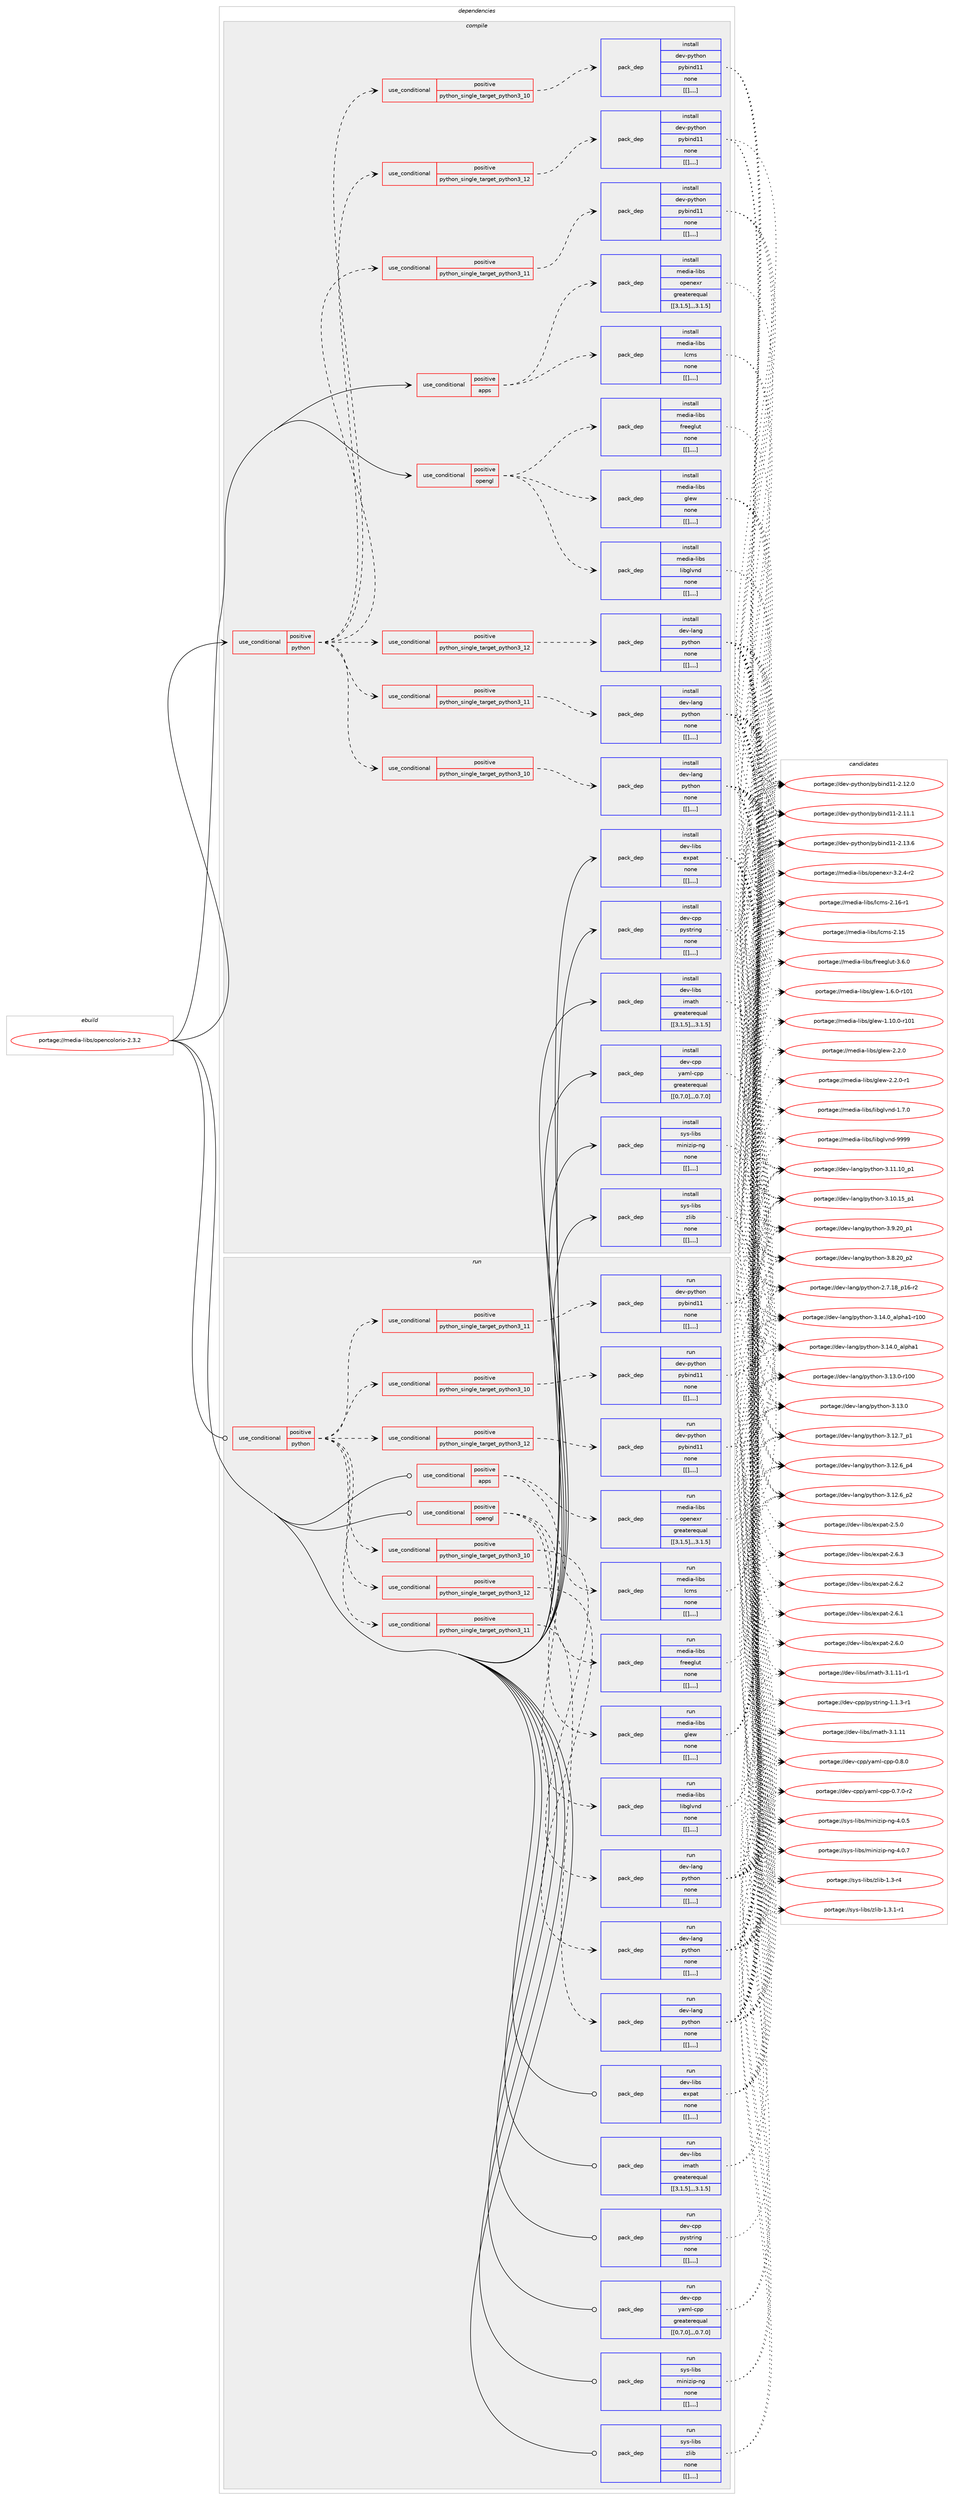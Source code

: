 digraph prolog {

# *************
# Graph options
# *************

newrank=true;
concentrate=true;
compound=true;
graph [rankdir=LR,fontname=Helvetica,fontsize=10,ranksep=1.5];#, ranksep=2.5, nodesep=0.2];
edge  [arrowhead=vee];
node  [fontname=Helvetica,fontsize=10];

# **********
# The ebuild
# **********

subgraph cluster_leftcol {
color=gray;
label=<<i>ebuild</i>>;
id [label="portage://media-libs/opencolorio-2.3.2", color=red, width=4, href="../media-libs/opencolorio-2.3.2.svg"];
}

# ****************
# The dependencies
# ****************

subgraph cluster_midcol {
color=gray;
label=<<i>dependencies</i>>;
subgraph cluster_compile {
fillcolor="#eeeeee";
style=filled;
label=<<i>compile</i>>;
subgraph cond82540 {
dependency325288 [label=<<TABLE BORDER="0" CELLBORDER="1" CELLSPACING="0" CELLPADDING="4"><TR><TD ROWSPAN="3" CELLPADDING="10">use_conditional</TD></TR><TR><TD>positive</TD></TR><TR><TD>apps</TD></TR></TABLE>>, shape=none, color=red];
subgraph pack240053 {
dependency325312 [label=<<TABLE BORDER="0" CELLBORDER="1" CELLSPACING="0" CELLPADDING="4" WIDTH="220"><TR><TD ROWSPAN="6" CELLPADDING="30">pack_dep</TD></TR><TR><TD WIDTH="110">install</TD></TR><TR><TD>media-libs</TD></TR><TR><TD>lcms</TD></TR><TR><TD>none</TD></TR><TR><TD>[[],,,,]</TD></TR></TABLE>>, shape=none, color=blue];
}
dependency325288:e -> dependency325312:w [weight=20,style="dashed",arrowhead="vee"];
subgraph pack240085 {
dependency325393 [label=<<TABLE BORDER="0" CELLBORDER="1" CELLSPACING="0" CELLPADDING="4" WIDTH="220"><TR><TD ROWSPAN="6" CELLPADDING="30">pack_dep</TD></TR><TR><TD WIDTH="110">install</TD></TR><TR><TD>media-libs</TD></TR><TR><TD>openexr</TD></TR><TR><TD>greaterequal</TD></TR><TR><TD>[[3,1,5],,,3.1.5]</TD></TR></TABLE>>, shape=none, color=blue];
}
dependency325288:e -> dependency325393:w [weight=20,style="dashed",arrowhead="vee"];
}
id:e -> dependency325288:w [weight=20,style="solid",arrowhead="vee"];
subgraph cond82605 {
dependency325419 [label=<<TABLE BORDER="0" CELLBORDER="1" CELLSPACING="0" CELLPADDING="4"><TR><TD ROWSPAN="3" CELLPADDING="10">use_conditional</TD></TR><TR><TD>positive</TD></TR><TR><TD>opengl</TD></TR></TABLE>>, shape=none, color=red];
subgraph pack240152 {
dependency325422 [label=<<TABLE BORDER="0" CELLBORDER="1" CELLSPACING="0" CELLPADDING="4" WIDTH="220"><TR><TD ROWSPAN="6" CELLPADDING="30">pack_dep</TD></TR><TR><TD WIDTH="110">install</TD></TR><TR><TD>media-libs</TD></TR><TR><TD>freeglut</TD></TR><TR><TD>none</TD></TR><TR><TD>[[],,,,]</TD></TR></TABLE>>, shape=none, color=blue];
}
dependency325419:e -> dependency325422:w [weight=20,style="dashed",arrowhead="vee"];
subgraph pack240155 {
dependency325446 [label=<<TABLE BORDER="0" CELLBORDER="1" CELLSPACING="0" CELLPADDING="4" WIDTH="220"><TR><TD ROWSPAN="6" CELLPADDING="30">pack_dep</TD></TR><TR><TD WIDTH="110">install</TD></TR><TR><TD>media-libs</TD></TR><TR><TD>glew</TD></TR><TR><TD>none</TD></TR><TR><TD>[[],,,,]</TD></TR></TABLE>>, shape=none, color=blue];
}
dependency325419:e -> dependency325446:w [weight=20,style="dashed",arrowhead="vee"];
subgraph pack240198 {
dependency325542 [label=<<TABLE BORDER="0" CELLBORDER="1" CELLSPACING="0" CELLPADDING="4" WIDTH="220"><TR><TD ROWSPAN="6" CELLPADDING="30">pack_dep</TD></TR><TR><TD WIDTH="110">install</TD></TR><TR><TD>media-libs</TD></TR><TR><TD>libglvnd</TD></TR><TR><TD>none</TD></TR><TR><TD>[[],,,,]</TD></TR></TABLE>>, shape=none, color=blue];
}
dependency325419:e -> dependency325542:w [weight=20,style="dashed",arrowhead="vee"];
}
id:e -> dependency325419:w [weight=20,style="solid",arrowhead="vee"];
subgraph cond82649 {
dependency325586 [label=<<TABLE BORDER="0" CELLBORDER="1" CELLSPACING="0" CELLPADDING="4"><TR><TD ROWSPAN="3" CELLPADDING="10">use_conditional</TD></TR><TR><TD>positive</TD></TR><TR><TD>python</TD></TR></TABLE>>, shape=none, color=red];
subgraph cond82676 {
dependency325631 [label=<<TABLE BORDER="0" CELLBORDER="1" CELLSPACING="0" CELLPADDING="4"><TR><TD ROWSPAN="3" CELLPADDING="10">use_conditional</TD></TR><TR><TD>positive</TD></TR><TR><TD>python_single_target_python3_10</TD></TR></TABLE>>, shape=none, color=red];
subgraph pack240349 {
dependency325714 [label=<<TABLE BORDER="0" CELLBORDER="1" CELLSPACING="0" CELLPADDING="4" WIDTH="220"><TR><TD ROWSPAN="6" CELLPADDING="30">pack_dep</TD></TR><TR><TD WIDTH="110">install</TD></TR><TR><TD>dev-lang</TD></TR><TR><TD>python</TD></TR><TR><TD>none</TD></TR><TR><TD>[[],,,,]</TD></TR></TABLE>>, shape=none, color=blue];
}
dependency325631:e -> dependency325714:w [weight=20,style="dashed",arrowhead="vee"];
}
dependency325586:e -> dependency325631:w [weight=20,style="dashed",arrowhead="vee"];
subgraph cond82721 {
dependency325796 [label=<<TABLE BORDER="0" CELLBORDER="1" CELLSPACING="0" CELLPADDING="4"><TR><TD ROWSPAN="3" CELLPADDING="10">use_conditional</TD></TR><TR><TD>positive</TD></TR><TR><TD>python_single_target_python3_11</TD></TR></TABLE>>, shape=none, color=red];
subgraph pack240433 {
dependency325873 [label=<<TABLE BORDER="0" CELLBORDER="1" CELLSPACING="0" CELLPADDING="4" WIDTH="220"><TR><TD ROWSPAN="6" CELLPADDING="30">pack_dep</TD></TR><TR><TD WIDTH="110">install</TD></TR><TR><TD>dev-lang</TD></TR><TR><TD>python</TD></TR><TR><TD>none</TD></TR><TR><TD>[[],,,,]</TD></TR></TABLE>>, shape=none, color=blue];
}
dependency325796:e -> dependency325873:w [weight=20,style="dashed",arrowhead="vee"];
}
dependency325586:e -> dependency325796:w [weight=20,style="dashed",arrowhead="vee"];
subgraph cond82754 {
dependency325879 [label=<<TABLE BORDER="0" CELLBORDER="1" CELLSPACING="0" CELLPADDING="4"><TR><TD ROWSPAN="3" CELLPADDING="10">use_conditional</TD></TR><TR><TD>positive</TD></TR><TR><TD>python_single_target_python3_12</TD></TR></TABLE>>, shape=none, color=red];
subgraph pack240488 {
dependency325950 [label=<<TABLE BORDER="0" CELLBORDER="1" CELLSPACING="0" CELLPADDING="4" WIDTH="220"><TR><TD ROWSPAN="6" CELLPADDING="30">pack_dep</TD></TR><TR><TD WIDTH="110">install</TD></TR><TR><TD>dev-lang</TD></TR><TR><TD>python</TD></TR><TR><TD>none</TD></TR><TR><TD>[[],,,,]</TD></TR></TABLE>>, shape=none, color=blue];
}
dependency325879:e -> dependency325950:w [weight=20,style="dashed",arrowhead="vee"];
}
dependency325586:e -> dependency325879:w [weight=20,style="dashed",arrowhead="vee"];
subgraph cond82802 {
dependency326033 [label=<<TABLE BORDER="0" CELLBORDER="1" CELLSPACING="0" CELLPADDING="4"><TR><TD ROWSPAN="3" CELLPADDING="10">use_conditional</TD></TR><TR><TD>positive</TD></TR><TR><TD>python_single_target_python3_10</TD></TR></TABLE>>, shape=none, color=red];
subgraph pack240601 {
dependency326093 [label=<<TABLE BORDER="0" CELLBORDER="1" CELLSPACING="0" CELLPADDING="4" WIDTH="220"><TR><TD ROWSPAN="6" CELLPADDING="30">pack_dep</TD></TR><TR><TD WIDTH="110">install</TD></TR><TR><TD>dev-python</TD></TR><TR><TD>pybind11</TD></TR><TR><TD>none</TD></TR><TR><TD>[[],,,,]</TD></TR></TABLE>>, shape=none, color=blue];
}
dependency326033:e -> dependency326093:w [weight=20,style="dashed",arrowhead="vee"];
}
dependency325586:e -> dependency326033:w [weight=20,style="dashed",arrowhead="vee"];
subgraph cond82837 {
dependency326135 [label=<<TABLE BORDER="0" CELLBORDER="1" CELLSPACING="0" CELLPADDING="4"><TR><TD ROWSPAN="3" CELLPADDING="10">use_conditional</TD></TR><TR><TD>positive</TD></TR><TR><TD>python_single_target_python3_11</TD></TR></TABLE>>, shape=none, color=red];
subgraph pack240675 {
dependency326217 [label=<<TABLE BORDER="0" CELLBORDER="1" CELLSPACING="0" CELLPADDING="4" WIDTH="220"><TR><TD ROWSPAN="6" CELLPADDING="30">pack_dep</TD></TR><TR><TD WIDTH="110">install</TD></TR><TR><TD>dev-python</TD></TR><TR><TD>pybind11</TD></TR><TR><TD>none</TD></TR><TR><TD>[[],,,,]</TD></TR></TABLE>>, shape=none, color=blue];
}
dependency326135:e -> dependency326217:w [weight=20,style="dashed",arrowhead="vee"];
}
dependency325586:e -> dependency326135:w [weight=20,style="dashed",arrowhead="vee"];
subgraph cond82868 {
dependency326240 [label=<<TABLE BORDER="0" CELLBORDER="1" CELLSPACING="0" CELLPADDING="4"><TR><TD ROWSPAN="3" CELLPADDING="10">use_conditional</TD></TR><TR><TD>positive</TD></TR><TR><TD>python_single_target_python3_12</TD></TR></TABLE>>, shape=none, color=red];
subgraph pack240720 {
dependency326263 [label=<<TABLE BORDER="0" CELLBORDER="1" CELLSPACING="0" CELLPADDING="4" WIDTH="220"><TR><TD ROWSPAN="6" CELLPADDING="30">pack_dep</TD></TR><TR><TD WIDTH="110">install</TD></TR><TR><TD>dev-python</TD></TR><TR><TD>pybind11</TD></TR><TR><TD>none</TD></TR><TR><TD>[[],,,,]</TD></TR></TABLE>>, shape=none, color=blue];
}
dependency326240:e -> dependency326263:w [weight=20,style="dashed",arrowhead="vee"];
}
dependency325586:e -> dependency326240:w [weight=20,style="dashed",arrowhead="vee"];
}
id:e -> dependency325586:w [weight=20,style="solid",arrowhead="vee"];
subgraph pack240724 {
dependency326267 [label=<<TABLE BORDER="0" CELLBORDER="1" CELLSPACING="0" CELLPADDING="4" WIDTH="220"><TR><TD ROWSPAN="6" CELLPADDING="30">pack_dep</TD></TR><TR><TD WIDTH="110">install</TD></TR><TR><TD>dev-cpp</TD></TR><TR><TD>pystring</TD></TR><TR><TD>none</TD></TR><TR><TD>[[],,,,]</TD></TR></TABLE>>, shape=none, color=blue];
}
id:e -> dependency326267:w [weight=20,style="solid",arrowhead="vee"];
subgraph pack240728 {
dependency326303 [label=<<TABLE BORDER="0" CELLBORDER="1" CELLSPACING="0" CELLPADDING="4" WIDTH="220"><TR><TD ROWSPAN="6" CELLPADDING="30">pack_dep</TD></TR><TR><TD WIDTH="110">install</TD></TR><TR><TD>dev-cpp</TD></TR><TR><TD>yaml-cpp</TD></TR><TR><TD>greaterequal</TD></TR><TR><TD>[[0,7,0],,,0.7.0]</TD></TR></TABLE>>, shape=none, color=blue];
}
id:e -> dependency326303:w [weight=20,style="solid",arrowhead="vee"];
subgraph pack240775 {
dependency326417 [label=<<TABLE BORDER="0" CELLBORDER="1" CELLSPACING="0" CELLPADDING="4" WIDTH="220"><TR><TD ROWSPAN="6" CELLPADDING="30">pack_dep</TD></TR><TR><TD WIDTH="110">install</TD></TR><TR><TD>dev-libs</TD></TR><TR><TD>expat</TD></TR><TR><TD>none</TD></TR><TR><TD>[[],,,,]</TD></TR></TABLE>>, shape=none, color=blue];
}
id:e -> dependency326417:w [weight=20,style="solid",arrowhead="vee"];
subgraph pack240816 {
dependency326438 [label=<<TABLE BORDER="0" CELLBORDER="1" CELLSPACING="0" CELLPADDING="4" WIDTH="220"><TR><TD ROWSPAN="6" CELLPADDING="30">pack_dep</TD></TR><TR><TD WIDTH="110">install</TD></TR><TR><TD>dev-libs</TD></TR><TR><TD>imath</TD></TR><TR><TD>greaterequal</TD></TR><TR><TD>[[3,1,5],,,3.1.5]</TD></TR></TABLE>>, shape=none, color=blue];
}
id:e -> dependency326438:w [weight=20,style="solid",arrowhead="vee"];
subgraph pack240849 {
dependency326545 [label=<<TABLE BORDER="0" CELLBORDER="1" CELLSPACING="0" CELLPADDING="4" WIDTH="220"><TR><TD ROWSPAN="6" CELLPADDING="30">pack_dep</TD></TR><TR><TD WIDTH="110">install</TD></TR><TR><TD>sys-libs</TD></TR><TR><TD>minizip-ng</TD></TR><TR><TD>none</TD></TR><TR><TD>[[],,,,]</TD></TR></TABLE>>, shape=none, color=blue];
}
id:e -> dependency326545:w [weight=20,style="solid",arrowhead="vee"];
subgraph pack240928 {
dependency326590 [label=<<TABLE BORDER="0" CELLBORDER="1" CELLSPACING="0" CELLPADDING="4" WIDTH="220"><TR><TD ROWSPAN="6" CELLPADDING="30">pack_dep</TD></TR><TR><TD WIDTH="110">install</TD></TR><TR><TD>sys-libs</TD></TR><TR><TD>zlib</TD></TR><TR><TD>none</TD></TR><TR><TD>[[],,,,]</TD></TR></TABLE>>, shape=none, color=blue];
}
id:e -> dependency326590:w [weight=20,style="solid",arrowhead="vee"];
}
subgraph cluster_compileandrun {
fillcolor="#eeeeee";
style=filled;
label=<<i>compile and run</i>>;
}
subgraph cluster_run {
fillcolor="#eeeeee";
style=filled;
label=<<i>run</i>>;
subgraph cond83006 {
dependency326659 [label=<<TABLE BORDER="0" CELLBORDER="1" CELLSPACING="0" CELLPADDING="4"><TR><TD ROWSPAN="3" CELLPADDING="10">use_conditional</TD></TR><TR><TD>positive</TD></TR><TR><TD>apps</TD></TR></TABLE>>, shape=none, color=red];
subgraph pack240997 {
dependency326689 [label=<<TABLE BORDER="0" CELLBORDER="1" CELLSPACING="0" CELLPADDING="4" WIDTH="220"><TR><TD ROWSPAN="6" CELLPADDING="30">pack_dep</TD></TR><TR><TD WIDTH="110">run</TD></TR><TR><TD>media-libs</TD></TR><TR><TD>lcms</TD></TR><TR><TD>none</TD></TR><TR><TD>[[],,,,]</TD></TR></TABLE>>, shape=none, color=blue];
}
dependency326659:e -> dependency326689:w [weight=20,style="dashed",arrowhead="vee"];
subgraph pack241000 {
dependency326693 [label=<<TABLE BORDER="0" CELLBORDER="1" CELLSPACING="0" CELLPADDING="4" WIDTH="220"><TR><TD ROWSPAN="6" CELLPADDING="30">pack_dep</TD></TR><TR><TD WIDTH="110">run</TD></TR><TR><TD>media-libs</TD></TR><TR><TD>openexr</TD></TR><TR><TD>greaterequal</TD></TR><TR><TD>[[3,1,5],,,3.1.5]</TD></TR></TABLE>>, shape=none, color=blue];
}
dependency326659:e -> dependency326693:w [weight=20,style="dashed",arrowhead="vee"];
}
id:e -> dependency326659:w [weight=20,style="solid",arrowhead="odot"];
subgraph cond83038 {
dependency326727 [label=<<TABLE BORDER="0" CELLBORDER="1" CELLSPACING="0" CELLPADDING="4"><TR><TD ROWSPAN="3" CELLPADDING="10">use_conditional</TD></TR><TR><TD>positive</TD></TR><TR><TD>opengl</TD></TR></TABLE>>, shape=none, color=red];
subgraph pack241043 {
dependency326779 [label=<<TABLE BORDER="0" CELLBORDER="1" CELLSPACING="0" CELLPADDING="4" WIDTH="220"><TR><TD ROWSPAN="6" CELLPADDING="30">pack_dep</TD></TR><TR><TD WIDTH="110">run</TD></TR><TR><TD>media-libs</TD></TR><TR><TD>freeglut</TD></TR><TR><TD>none</TD></TR><TR><TD>[[],,,,]</TD></TR></TABLE>>, shape=none, color=blue];
}
dependency326727:e -> dependency326779:w [weight=20,style="dashed",arrowhead="vee"];
subgraph pack241058 {
dependency326798 [label=<<TABLE BORDER="0" CELLBORDER="1" CELLSPACING="0" CELLPADDING="4" WIDTH="220"><TR><TD ROWSPAN="6" CELLPADDING="30">pack_dep</TD></TR><TR><TD WIDTH="110">run</TD></TR><TR><TD>media-libs</TD></TR><TR><TD>glew</TD></TR><TR><TD>none</TD></TR><TR><TD>[[],,,,]</TD></TR></TABLE>>, shape=none, color=blue];
}
dependency326727:e -> dependency326798:w [weight=20,style="dashed",arrowhead="vee"];
subgraph pack241114 {
dependency326876 [label=<<TABLE BORDER="0" CELLBORDER="1" CELLSPACING="0" CELLPADDING="4" WIDTH="220"><TR><TD ROWSPAN="6" CELLPADDING="30">pack_dep</TD></TR><TR><TD WIDTH="110">run</TD></TR><TR><TD>media-libs</TD></TR><TR><TD>libglvnd</TD></TR><TR><TD>none</TD></TR><TR><TD>[[],,,,]</TD></TR></TABLE>>, shape=none, color=blue];
}
dependency326727:e -> dependency326876:w [weight=20,style="dashed",arrowhead="vee"];
}
id:e -> dependency326727:w [weight=20,style="solid",arrowhead="odot"];
subgraph cond83104 {
dependency326903 [label=<<TABLE BORDER="0" CELLBORDER="1" CELLSPACING="0" CELLPADDING="4"><TR><TD ROWSPAN="3" CELLPADDING="10">use_conditional</TD></TR><TR><TD>positive</TD></TR><TR><TD>python</TD></TR></TABLE>>, shape=none, color=red];
subgraph cond83118 {
dependency326947 [label=<<TABLE BORDER="0" CELLBORDER="1" CELLSPACING="0" CELLPADDING="4"><TR><TD ROWSPAN="3" CELLPADDING="10">use_conditional</TD></TR><TR><TD>positive</TD></TR><TR><TD>python_single_target_python3_10</TD></TR></TABLE>>, shape=none, color=red];
subgraph pack241164 {
dependency326950 [label=<<TABLE BORDER="0" CELLBORDER="1" CELLSPACING="0" CELLPADDING="4" WIDTH="220"><TR><TD ROWSPAN="6" CELLPADDING="30">pack_dep</TD></TR><TR><TD WIDTH="110">run</TD></TR><TR><TD>dev-lang</TD></TR><TR><TD>python</TD></TR><TR><TD>none</TD></TR><TR><TD>[[],,,,]</TD></TR></TABLE>>, shape=none, color=blue];
}
dependency326947:e -> dependency326950:w [weight=20,style="dashed",arrowhead="vee"];
}
dependency326903:e -> dependency326947:w [weight=20,style="dashed",arrowhead="vee"];
subgraph cond83131 {
dependency326976 [label=<<TABLE BORDER="0" CELLBORDER="1" CELLSPACING="0" CELLPADDING="4"><TR><TD ROWSPAN="3" CELLPADDING="10">use_conditional</TD></TR><TR><TD>positive</TD></TR><TR><TD>python_single_target_python3_11</TD></TR></TABLE>>, shape=none, color=red];
subgraph pack241181 {
dependency326979 [label=<<TABLE BORDER="0" CELLBORDER="1" CELLSPACING="0" CELLPADDING="4" WIDTH="220"><TR><TD ROWSPAN="6" CELLPADDING="30">pack_dep</TD></TR><TR><TD WIDTH="110">run</TD></TR><TR><TD>dev-lang</TD></TR><TR><TD>python</TD></TR><TR><TD>none</TD></TR><TR><TD>[[],,,,]</TD></TR></TABLE>>, shape=none, color=blue];
}
dependency326976:e -> dependency326979:w [weight=20,style="dashed",arrowhead="vee"];
}
dependency326903:e -> dependency326976:w [weight=20,style="dashed",arrowhead="vee"];
subgraph cond83139 {
dependency326986 [label=<<TABLE BORDER="0" CELLBORDER="1" CELLSPACING="0" CELLPADDING="4"><TR><TD ROWSPAN="3" CELLPADDING="10">use_conditional</TD></TR><TR><TD>positive</TD></TR><TR><TD>python_single_target_python3_12</TD></TR></TABLE>>, shape=none, color=red];
subgraph pack241186 {
dependency327010 [label=<<TABLE BORDER="0" CELLBORDER="1" CELLSPACING="0" CELLPADDING="4" WIDTH="220"><TR><TD ROWSPAN="6" CELLPADDING="30">pack_dep</TD></TR><TR><TD WIDTH="110">run</TD></TR><TR><TD>dev-lang</TD></TR><TR><TD>python</TD></TR><TR><TD>none</TD></TR><TR><TD>[[],,,,]</TD></TR></TABLE>>, shape=none, color=blue];
}
dependency326986:e -> dependency327010:w [weight=20,style="dashed",arrowhead="vee"];
}
dependency326903:e -> dependency326986:w [weight=20,style="dashed",arrowhead="vee"];
subgraph cond83153 {
dependency327037 [label=<<TABLE BORDER="0" CELLBORDER="1" CELLSPACING="0" CELLPADDING="4"><TR><TD ROWSPAN="3" CELLPADDING="10">use_conditional</TD></TR><TR><TD>positive</TD></TR><TR><TD>python_single_target_python3_10</TD></TR></TABLE>>, shape=none, color=red];
subgraph pack241224 {
dependency327059 [label=<<TABLE BORDER="0" CELLBORDER="1" CELLSPACING="0" CELLPADDING="4" WIDTH="220"><TR><TD ROWSPAN="6" CELLPADDING="30">pack_dep</TD></TR><TR><TD WIDTH="110">run</TD></TR><TR><TD>dev-python</TD></TR><TR><TD>pybind11</TD></TR><TR><TD>none</TD></TR><TR><TD>[[],,,,]</TD></TR></TABLE>>, shape=none, color=blue];
}
dependency327037:e -> dependency327059:w [weight=20,style="dashed",arrowhead="vee"];
}
dependency326903:e -> dependency327037:w [weight=20,style="dashed",arrowhead="vee"];
subgraph cond83171 {
dependency327062 [label=<<TABLE BORDER="0" CELLBORDER="1" CELLSPACING="0" CELLPADDING="4"><TR><TD ROWSPAN="3" CELLPADDING="10">use_conditional</TD></TR><TR><TD>positive</TD></TR><TR><TD>python_single_target_python3_11</TD></TR></TABLE>>, shape=none, color=red];
subgraph pack241230 {
dependency327066 [label=<<TABLE BORDER="0" CELLBORDER="1" CELLSPACING="0" CELLPADDING="4" WIDTH="220"><TR><TD ROWSPAN="6" CELLPADDING="30">pack_dep</TD></TR><TR><TD WIDTH="110">run</TD></TR><TR><TD>dev-python</TD></TR><TR><TD>pybind11</TD></TR><TR><TD>none</TD></TR><TR><TD>[[],,,,]</TD></TR></TABLE>>, shape=none, color=blue];
}
dependency327062:e -> dependency327066:w [weight=20,style="dashed",arrowhead="vee"];
}
dependency326903:e -> dependency327062:w [weight=20,style="dashed",arrowhead="vee"];
subgraph cond83184 {
dependency327109 [label=<<TABLE BORDER="0" CELLBORDER="1" CELLSPACING="0" CELLPADDING="4"><TR><TD ROWSPAN="3" CELLPADDING="10">use_conditional</TD></TR><TR><TD>positive</TD></TR><TR><TD>python_single_target_python3_12</TD></TR></TABLE>>, shape=none, color=red];
subgraph pack241254 {
dependency327111 [label=<<TABLE BORDER="0" CELLBORDER="1" CELLSPACING="0" CELLPADDING="4" WIDTH="220"><TR><TD ROWSPAN="6" CELLPADDING="30">pack_dep</TD></TR><TR><TD WIDTH="110">run</TD></TR><TR><TD>dev-python</TD></TR><TR><TD>pybind11</TD></TR><TR><TD>none</TD></TR><TR><TD>[[],,,,]</TD></TR></TABLE>>, shape=none, color=blue];
}
dependency327109:e -> dependency327111:w [weight=20,style="dashed",arrowhead="vee"];
}
dependency326903:e -> dependency327109:w [weight=20,style="dashed",arrowhead="vee"];
}
id:e -> dependency326903:w [weight=20,style="solid",arrowhead="odot"];
subgraph pack241268 {
dependency327159 [label=<<TABLE BORDER="0" CELLBORDER="1" CELLSPACING="0" CELLPADDING="4" WIDTH="220"><TR><TD ROWSPAN="6" CELLPADDING="30">pack_dep</TD></TR><TR><TD WIDTH="110">run</TD></TR><TR><TD>dev-cpp</TD></TR><TR><TD>pystring</TD></TR><TR><TD>none</TD></TR><TR><TD>[[],,,,]</TD></TR></TABLE>>, shape=none, color=blue];
}
id:e -> dependency327159:w [weight=20,style="solid",arrowhead="odot"];
subgraph pack241316 {
dependency327300 [label=<<TABLE BORDER="0" CELLBORDER="1" CELLSPACING="0" CELLPADDING="4" WIDTH="220"><TR><TD ROWSPAN="6" CELLPADDING="30">pack_dep</TD></TR><TR><TD WIDTH="110">run</TD></TR><TR><TD>dev-cpp</TD></TR><TR><TD>yaml-cpp</TD></TR><TR><TD>greaterequal</TD></TR><TR><TD>[[0,7,0],,,0.7.0]</TD></TR></TABLE>>, shape=none, color=blue];
}
id:e -> dependency327300:w [weight=20,style="solid",arrowhead="odot"];
subgraph pack241430 {
dependency327411 [label=<<TABLE BORDER="0" CELLBORDER="1" CELLSPACING="0" CELLPADDING="4" WIDTH="220"><TR><TD ROWSPAN="6" CELLPADDING="30">pack_dep</TD></TR><TR><TD WIDTH="110">run</TD></TR><TR><TD>dev-libs</TD></TR><TR><TD>expat</TD></TR><TR><TD>none</TD></TR><TR><TD>[[],,,,]</TD></TR></TABLE>>, shape=none, color=blue];
}
id:e -> dependency327411:w [weight=20,style="solid",arrowhead="odot"];
subgraph pack241452 {
dependency327463 [label=<<TABLE BORDER="0" CELLBORDER="1" CELLSPACING="0" CELLPADDING="4" WIDTH="220"><TR><TD ROWSPAN="6" CELLPADDING="30">pack_dep</TD></TR><TR><TD WIDTH="110">run</TD></TR><TR><TD>dev-libs</TD></TR><TR><TD>imath</TD></TR><TR><TD>greaterequal</TD></TR><TR><TD>[[3,1,5],,,3.1.5]</TD></TR></TABLE>>, shape=none, color=blue];
}
id:e -> dependency327463:w [weight=20,style="solid",arrowhead="odot"];
subgraph pack241493 {
dependency327536 [label=<<TABLE BORDER="0" CELLBORDER="1" CELLSPACING="0" CELLPADDING="4" WIDTH="220"><TR><TD ROWSPAN="6" CELLPADDING="30">pack_dep</TD></TR><TR><TD WIDTH="110">run</TD></TR><TR><TD>sys-libs</TD></TR><TR><TD>minizip-ng</TD></TR><TR><TD>none</TD></TR><TR><TD>[[],,,,]</TD></TR></TABLE>>, shape=none, color=blue];
}
id:e -> dependency327536:w [weight=20,style="solid",arrowhead="odot"];
subgraph pack241525 {
dependency327583 [label=<<TABLE BORDER="0" CELLBORDER="1" CELLSPACING="0" CELLPADDING="4" WIDTH="220"><TR><TD ROWSPAN="6" CELLPADDING="30">pack_dep</TD></TR><TR><TD WIDTH="110">run</TD></TR><TR><TD>sys-libs</TD></TR><TR><TD>zlib</TD></TR><TR><TD>none</TD></TR><TR><TD>[[],,,,]</TD></TR></TABLE>>, shape=none, color=blue];
}
id:e -> dependency327583:w [weight=20,style="solid",arrowhead="odot"];
}
}

# **************
# The candidates
# **************

subgraph cluster_choices {
rank=same;
color=gray;
label=<<i>candidates</i>>;

subgraph choice240595 {
color=black;
nodesep=1;
choice109101100105974510810598115471089910911545504649544511449 [label="portage://media-libs/lcms-2.16-r1", color=red, width=4,href="../media-libs/lcms-2.16-r1.svg"];
choice10910110010597451081059811547108991091154550464953 [label="portage://media-libs/lcms-2.15", color=red, width=4,href="../media-libs/lcms-2.15.svg"];
dependency325312:e -> choice109101100105974510810598115471089910911545504649544511449:w [style=dotted,weight="100"];
dependency325312:e -> choice10910110010597451081059811547108991091154550464953:w [style=dotted,weight="100"];
}
subgraph choice240598 {
color=black;
nodesep=1;
choice109101100105974510810598115471111121011101011201144551465046524511450 [label="portage://media-libs/openexr-3.2.4-r2", color=red, width=4,href="../media-libs/openexr-3.2.4-r2.svg"];
dependency325393:e -> choice109101100105974510810598115471111121011101011201144551465046524511450:w [style=dotted,weight="100"];
}
subgraph choice240635 {
color=black;
nodesep=1;
choice10910110010597451081059811547102114101101103108117116455146544648 [label="portage://media-libs/freeglut-3.6.0", color=red, width=4,href="../media-libs/freeglut-3.6.0.svg"];
dependency325422:e -> choice10910110010597451081059811547102114101101103108117116455146544648:w [style=dotted,weight="100"];
}
subgraph choice240639 {
color=black;
nodesep=1;
choice109101100105974510810598115471031081011194550465046484511449 [label="portage://media-libs/glew-2.2.0-r1", color=red, width=4,href="../media-libs/glew-2.2.0-r1.svg"];
choice10910110010597451081059811547103108101119455046504648 [label="portage://media-libs/glew-2.2.0", color=red, width=4,href="../media-libs/glew-2.2.0.svg"];
choice109101100105974510810598115471031081011194549464948464845114494849 [label="portage://media-libs/glew-1.10.0-r101", color=red, width=4,href="../media-libs/glew-1.10.0-r101.svg"];
choice1091011001059745108105981154710310810111945494654464845114494849 [label="portage://media-libs/glew-1.6.0-r101", color=red, width=4,href="../media-libs/glew-1.6.0-r101.svg"];
dependency325446:e -> choice109101100105974510810598115471031081011194550465046484511449:w [style=dotted,weight="100"];
dependency325446:e -> choice10910110010597451081059811547103108101119455046504648:w [style=dotted,weight="100"];
dependency325446:e -> choice109101100105974510810598115471031081011194549464948464845114494849:w [style=dotted,weight="100"];
dependency325446:e -> choice1091011001059745108105981154710310810111945494654464845114494849:w [style=dotted,weight="100"];
}
subgraph choice240672 {
color=black;
nodesep=1;
choice10910110010597451081059811547108105981031081181101004557575757 [label="portage://media-libs/libglvnd-9999", color=red, width=4,href="../media-libs/libglvnd-9999.svg"];
choice1091011001059745108105981154710810598103108118110100454946554648 [label="portage://media-libs/libglvnd-1.7.0", color=red, width=4,href="../media-libs/libglvnd-1.7.0.svg"];
dependency325542:e -> choice10910110010597451081059811547108105981031081181101004557575757:w [style=dotted,weight="100"];
dependency325542:e -> choice1091011001059745108105981154710810598103108118110100454946554648:w [style=dotted,weight="100"];
}
subgraph choice240673 {
color=black;
nodesep=1;
choice100101118451089711010347112121116104111110455146495246489597108112104974945114494848 [label="portage://dev-lang/python-3.14.0_alpha1-r100", color=red, width=4,href="../dev-lang/python-3.14.0_alpha1-r100.svg"];
choice1001011184510897110103471121211161041111104551464952464895971081121049749 [label="portage://dev-lang/python-3.14.0_alpha1", color=red, width=4,href="../dev-lang/python-3.14.0_alpha1.svg"];
choice1001011184510897110103471121211161041111104551464951464845114494848 [label="portage://dev-lang/python-3.13.0-r100", color=red, width=4,href="../dev-lang/python-3.13.0-r100.svg"];
choice10010111845108971101034711212111610411111045514649514648 [label="portage://dev-lang/python-3.13.0", color=red, width=4,href="../dev-lang/python-3.13.0.svg"];
choice100101118451089711010347112121116104111110455146495046559511249 [label="portage://dev-lang/python-3.12.7_p1", color=red, width=4,href="../dev-lang/python-3.12.7_p1.svg"];
choice100101118451089711010347112121116104111110455146495046549511252 [label="portage://dev-lang/python-3.12.6_p4", color=red, width=4,href="../dev-lang/python-3.12.6_p4.svg"];
choice100101118451089711010347112121116104111110455146495046549511250 [label="portage://dev-lang/python-3.12.6_p2", color=red, width=4,href="../dev-lang/python-3.12.6_p2.svg"];
choice10010111845108971101034711212111610411111045514649494649489511249 [label="portage://dev-lang/python-3.11.10_p1", color=red, width=4,href="../dev-lang/python-3.11.10_p1.svg"];
choice10010111845108971101034711212111610411111045514649484649539511249 [label="portage://dev-lang/python-3.10.15_p1", color=red, width=4,href="../dev-lang/python-3.10.15_p1.svg"];
choice100101118451089711010347112121116104111110455146574650489511249 [label="portage://dev-lang/python-3.9.20_p1", color=red, width=4,href="../dev-lang/python-3.9.20_p1.svg"];
choice100101118451089711010347112121116104111110455146564650489511250 [label="portage://dev-lang/python-3.8.20_p2", color=red, width=4,href="../dev-lang/python-3.8.20_p2.svg"];
choice100101118451089711010347112121116104111110455046554649569511249544511450 [label="portage://dev-lang/python-2.7.18_p16-r2", color=red, width=4,href="../dev-lang/python-2.7.18_p16-r2.svg"];
dependency325714:e -> choice100101118451089711010347112121116104111110455146495246489597108112104974945114494848:w [style=dotted,weight="100"];
dependency325714:e -> choice1001011184510897110103471121211161041111104551464952464895971081121049749:w [style=dotted,weight="100"];
dependency325714:e -> choice1001011184510897110103471121211161041111104551464951464845114494848:w [style=dotted,weight="100"];
dependency325714:e -> choice10010111845108971101034711212111610411111045514649514648:w [style=dotted,weight="100"];
dependency325714:e -> choice100101118451089711010347112121116104111110455146495046559511249:w [style=dotted,weight="100"];
dependency325714:e -> choice100101118451089711010347112121116104111110455146495046549511252:w [style=dotted,weight="100"];
dependency325714:e -> choice100101118451089711010347112121116104111110455146495046549511250:w [style=dotted,weight="100"];
dependency325714:e -> choice10010111845108971101034711212111610411111045514649494649489511249:w [style=dotted,weight="100"];
dependency325714:e -> choice10010111845108971101034711212111610411111045514649484649539511249:w [style=dotted,weight="100"];
dependency325714:e -> choice100101118451089711010347112121116104111110455146574650489511249:w [style=dotted,weight="100"];
dependency325714:e -> choice100101118451089711010347112121116104111110455146564650489511250:w [style=dotted,weight="100"];
dependency325714:e -> choice100101118451089711010347112121116104111110455046554649569511249544511450:w [style=dotted,weight="100"];
}
subgraph choice240707 {
color=black;
nodesep=1;
choice100101118451089711010347112121116104111110455146495246489597108112104974945114494848 [label="portage://dev-lang/python-3.14.0_alpha1-r100", color=red, width=4,href="../dev-lang/python-3.14.0_alpha1-r100.svg"];
choice1001011184510897110103471121211161041111104551464952464895971081121049749 [label="portage://dev-lang/python-3.14.0_alpha1", color=red, width=4,href="../dev-lang/python-3.14.0_alpha1.svg"];
choice1001011184510897110103471121211161041111104551464951464845114494848 [label="portage://dev-lang/python-3.13.0-r100", color=red, width=4,href="../dev-lang/python-3.13.0-r100.svg"];
choice10010111845108971101034711212111610411111045514649514648 [label="portage://dev-lang/python-3.13.0", color=red, width=4,href="../dev-lang/python-3.13.0.svg"];
choice100101118451089711010347112121116104111110455146495046559511249 [label="portage://dev-lang/python-3.12.7_p1", color=red, width=4,href="../dev-lang/python-3.12.7_p1.svg"];
choice100101118451089711010347112121116104111110455146495046549511252 [label="portage://dev-lang/python-3.12.6_p4", color=red, width=4,href="../dev-lang/python-3.12.6_p4.svg"];
choice100101118451089711010347112121116104111110455146495046549511250 [label="portage://dev-lang/python-3.12.6_p2", color=red, width=4,href="../dev-lang/python-3.12.6_p2.svg"];
choice10010111845108971101034711212111610411111045514649494649489511249 [label="portage://dev-lang/python-3.11.10_p1", color=red, width=4,href="../dev-lang/python-3.11.10_p1.svg"];
choice10010111845108971101034711212111610411111045514649484649539511249 [label="portage://dev-lang/python-3.10.15_p1", color=red, width=4,href="../dev-lang/python-3.10.15_p1.svg"];
choice100101118451089711010347112121116104111110455146574650489511249 [label="portage://dev-lang/python-3.9.20_p1", color=red, width=4,href="../dev-lang/python-3.9.20_p1.svg"];
choice100101118451089711010347112121116104111110455146564650489511250 [label="portage://dev-lang/python-3.8.20_p2", color=red, width=4,href="../dev-lang/python-3.8.20_p2.svg"];
choice100101118451089711010347112121116104111110455046554649569511249544511450 [label="portage://dev-lang/python-2.7.18_p16-r2", color=red, width=4,href="../dev-lang/python-2.7.18_p16-r2.svg"];
dependency325873:e -> choice100101118451089711010347112121116104111110455146495246489597108112104974945114494848:w [style=dotted,weight="100"];
dependency325873:e -> choice1001011184510897110103471121211161041111104551464952464895971081121049749:w [style=dotted,weight="100"];
dependency325873:e -> choice1001011184510897110103471121211161041111104551464951464845114494848:w [style=dotted,weight="100"];
dependency325873:e -> choice10010111845108971101034711212111610411111045514649514648:w [style=dotted,weight="100"];
dependency325873:e -> choice100101118451089711010347112121116104111110455146495046559511249:w [style=dotted,weight="100"];
dependency325873:e -> choice100101118451089711010347112121116104111110455146495046549511252:w [style=dotted,weight="100"];
dependency325873:e -> choice100101118451089711010347112121116104111110455146495046549511250:w [style=dotted,weight="100"];
dependency325873:e -> choice10010111845108971101034711212111610411111045514649494649489511249:w [style=dotted,weight="100"];
dependency325873:e -> choice10010111845108971101034711212111610411111045514649484649539511249:w [style=dotted,weight="100"];
dependency325873:e -> choice100101118451089711010347112121116104111110455146574650489511249:w [style=dotted,weight="100"];
dependency325873:e -> choice100101118451089711010347112121116104111110455146564650489511250:w [style=dotted,weight="100"];
dependency325873:e -> choice100101118451089711010347112121116104111110455046554649569511249544511450:w [style=dotted,weight="100"];
}
subgraph choice240722 {
color=black;
nodesep=1;
choice100101118451089711010347112121116104111110455146495246489597108112104974945114494848 [label="portage://dev-lang/python-3.14.0_alpha1-r100", color=red, width=4,href="../dev-lang/python-3.14.0_alpha1-r100.svg"];
choice1001011184510897110103471121211161041111104551464952464895971081121049749 [label="portage://dev-lang/python-3.14.0_alpha1", color=red, width=4,href="../dev-lang/python-3.14.0_alpha1.svg"];
choice1001011184510897110103471121211161041111104551464951464845114494848 [label="portage://dev-lang/python-3.13.0-r100", color=red, width=4,href="../dev-lang/python-3.13.0-r100.svg"];
choice10010111845108971101034711212111610411111045514649514648 [label="portage://dev-lang/python-3.13.0", color=red, width=4,href="../dev-lang/python-3.13.0.svg"];
choice100101118451089711010347112121116104111110455146495046559511249 [label="portage://dev-lang/python-3.12.7_p1", color=red, width=4,href="../dev-lang/python-3.12.7_p1.svg"];
choice100101118451089711010347112121116104111110455146495046549511252 [label="portage://dev-lang/python-3.12.6_p4", color=red, width=4,href="../dev-lang/python-3.12.6_p4.svg"];
choice100101118451089711010347112121116104111110455146495046549511250 [label="portage://dev-lang/python-3.12.6_p2", color=red, width=4,href="../dev-lang/python-3.12.6_p2.svg"];
choice10010111845108971101034711212111610411111045514649494649489511249 [label="portage://dev-lang/python-3.11.10_p1", color=red, width=4,href="../dev-lang/python-3.11.10_p1.svg"];
choice10010111845108971101034711212111610411111045514649484649539511249 [label="portage://dev-lang/python-3.10.15_p1", color=red, width=4,href="../dev-lang/python-3.10.15_p1.svg"];
choice100101118451089711010347112121116104111110455146574650489511249 [label="portage://dev-lang/python-3.9.20_p1", color=red, width=4,href="../dev-lang/python-3.9.20_p1.svg"];
choice100101118451089711010347112121116104111110455146564650489511250 [label="portage://dev-lang/python-3.8.20_p2", color=red, width=4,href="../dev-lang/python-3.8.20_p2.svg"];
choice100101118451089711010347112121116104111110455046554649569511249544511450 [label="portage://dev-lang/python-2.7.18_p16-r2", color=red, width=4,href="../dev-lang/python-2.7.18_p16-r2.svg"];
dependency325950:e -> choice100101118451089711010347112121116104111110455146495246489597108112104974945114494848:w [style=dotted,weight="100"];
dependency325950:e -> choice1001011184510897110103471121211161041111104551464952464895971081121049749:w [style=dotted,weight="100"];
dependency325950:e -> choice1001011184510897110103471121211161041111104551464951464845114494848:w [style=dotted,weight="100"];
dependency325950:e -> choice10010111845108971101034711212111610411111045514649514648:w [style=dotted,weight="100"];
dependency325950:e -> choice100101118451089711010347112121116104111110455146495046559511249:w [style=dotted,weight="100"];
dependency325950:e -> choice100101118451089711010347112121116104111110455146495046549511252:w [style=dotted,weight="100"];
dependency325950:e -> choice100101118451089711010347112121116104111110455146495046549511250:w [style=dotted,weight="100"];
dependency325950:e -> choice10010111845108971101034711212111610411111045514649494649489511249:w [style=dotted,weight="100"];
dependency325950:e -> choice10010111845108971101034711212111610411111045514649484649539511249:w [style=dotted,weight="100"];
dependency325950:e -> choice100101118451089711010347112121116104111110455146574650489511249:w [style=dotted,weight="100"];
dependency325950:e -> choice100101118451089711010347112121116104111110455146564650489511250:w [style=dotted,weight="100"];
dependency325950:e -> choice100101118451089711010347112121116104111110455046554649569511249544511450:w [style=dotted,weight="100"];
}
subgraph choice240737 {
color=black;
nodesep=1;
choice100101118451121211161041111104711212198105110100494945504649514654 [label="portage://dev-python/pybind11-2.13.6", color=red, width=4,href="../dev-python/pybind11-2.13.6.svg"];
choice100101118451121211161041111104711212198105110100494945504649504648 [label="portage://dev-python/pybind11-2.12.0", color=red, width=4,href="../dev-python/pybind11-2.12.0.svg"];
choice100101118451121211161041111104711212198105110100494945504649494649 [label="portage://dev-python/pybind11-2.11.1", color=red, width=4,href="../dev-python/pybind11-2.11.1.svg"];
dependency326093:e -> choice100101118451121211161041111104711212198105110100494945504649514654:w [style=dotted,weight="100"];
dependency326093:e -> choice100101118451121211161041111104711212198105110100494945504649504648:w [style=dotted,weight="100"];
dependency326093:e -> choice100101118451121211161041111104711212198105110100494945504649494649:w [style=dotted,weight="100"];
}
subgraph choice240784 {
color=black;
nodesep=1;
choice100101118451121211161041111104711212198105110100494945504649514654 [label="portage://dev-python/pybind11-2.13.6", color=red, width=4,href="../dev-python/pybind11-2.13.6.svg"];
choice100101118451121211161041111104711212198105110100494945504649504648 [label="portage://dev-python/pybind11-2.12.0", color=red, width=4,href="../dev-python/pybind11-2.12.0.svg"];
choice100101118451121211161041111104711212198105110100494945504649494649 [label="portage://dev-python/pybind11-2.11.1", color=red, width=4,href="../dev-python/pybind11-2.11.1.svg"];
dependency326217:e -> choice100101118451121211161041111104711212198105110100494945504649514654:w [style=dotted,weight="100"];
dependency326217:e -> choice100101118451121211161041111104711212198105110100494945504649504648:w [style=dotted,weight="100"];
dependency326217:e -> choice100101118451121211161041111104711212198105110100494945504649494649:w [style=dotted,weight="100"];
}
subgraph choice240786 {
color=black;
nodesep=1;
choice100101118451121211161041111104711212198105110100494945504649514654 [label="portage://dev-python/pybind11-2.13.6", color=red, width=4,href="../dev-python/pybind11-2.13.6.svg"];
choice100101118451121211161041111104711212198105110100494945504649504648 [label="portage://dev-python/pybind11-2.12.0", color=red, width=4,href="../dev-python/pybind11-2.12.0.svg"];
choice100101118451121211161041111104711212198105110100494945504649494649 [label="portage://dev-python/pybind11-2.11.1", color=red, width=4,href="../dev-python/pybind11-2.11.1.svg"];
dependency326263:e -> choice100101118451121211161041111104711212198105110100494945504649514654:w [style=dotted,weight="100"];
dependency326263:e -> choice100101118451121211161041111104711212198105110100494945504649504648:w [style=dotted,weight="100"];
dependency326263:e -> choice100101118451121211161041111104711212198105110100494945504649494649:w [style=dotted,weight="100"];
}
subgraph choice240830 {
color=black;
nodesep=1;
choice1001011184599112112471121211151161141051101034549464946514511449 [label="portage://dev-cpp/pystring-1.1.3-r1", color=red, width=4,href="../dev-cpp/pystring-1.1.3-r1.svg"];
dependency326267:e -> choice1001011184599112112471121211151161141051101034549464946514511449:w [style=dotted,weight="100"];
}
subgraph choice240863 {
color=black;
nodesep=1;
choice100101118459911211247121971091084599112112454846564648 [label="portage://dev-cpp/yaml-cpp-0.8.0", color=red, width=4,href="../dev-cpp/yaml-cpp-0.8.0.svg"];
choice1001011184599112112471219710910845991121124548465546484511450 [label="portage://dev-cpp/yaml-cpp-0.7.0-r2", color=red, width=4,href="../dev-cpp/yaml-cpp-0.7.0-r2.svg"];
dependency326303:e -> choice100101118459911211247121971091084599112112454846564648:w [style=dotted,weight="100"];
dependency326303:e -> choice1001011184599112112471219710910845991121124548465546484511450:w [style=dotted,weight="100"];
}
subgraph choice240865 {
color=black;
nodesep=1;
choice10010111845108105981154710112011297116455046544651 [label="portage://dev-libs/expat-2.6.3", color=red, width=4,href="../dev-libs/expat-2.6.3.svg"];
choice10010111845108105981154710112011297116455046544650 [label="portage://dev-libs/expat-2.6.2", color=red, width=4,href="../dev-libs/expat-2.6.2.svg"];
choice10010111845108105981154710112011297116455046544649 [label="portage://dev-libs/expat-2.6.1", color=red, width=4,href="../dev-libs/expat-2.6.1.svg"];
choice10010111845108105981154710112011297116455046544648 [label="portage://dev-libs/expat-2.6.0", color=red, width=4,href="../dev-libs/expat-2.6.0.svg"];
choice10010111845108105981154710112011297116455046534648 [label="portage://dev-libs/expat-2.5.0", color=red, width=4,href="../dev-libs/expat-2.5.0.svg"];
dependency326417:e -> choice10010111845108105981154710112011297116455046544651:w [style=dotted,weight="100"];
dependency326417:e -> choice10010111845108105981154710112011297116455046544650:w [style=dotted,weight="100"];
dependency326417:e -> choice10010111845108105981154710112011297116455046544649:w [style=dotted,weight="100"];
dependency326417:e -> choice10010111845108105981154710112011297116455046544648:w [style=dotted,weight="100"];
dependency326417:e -> choice10010111845108105981154710112011297116455046534648:w [style=dotted,weight="100"];
}
subgraph choice240873 {
color=black;
nodesep=1;
choice10010111845108105981154710510997116104455146494649494511449 [label="portage://dev-libs/imath-3.1.11-r1", color=red, width=4,href="../dev-libs/imath-3.1.11-r1.svg"];
choice1001011184510810598115471051099711610445514649464949 [label="portage://dev-libs/imath-3.1.11", color=red, width=4,href="../dev-libs/imath-3.1.11.svg"];
dependency326438:e -> choice10010111845108105981154710510997116104455146494649494511449:w [style=dotted,weight="100"];
dependency326438:e -> choice1001011184510810598115471051099711610445514649464949:w [style=dotted,weight="100"];
}
subgraph choice240877 {
color=black;
nodesep=1;
choice11512111545108105981154710910511010512210511245110103455246484655 [label="portage://sys-libs/minizip-ng-4.0.7", color=red, width=4,href="../sys-libs/minizip-ng-4.0.7.svg"];
choice11512111545108105981154710910511010512210511245110103455246484653 [label="portage://sys-libs/minizip-ng-4.0.5", color=red, width=4,href="../sys-libs/minizip-ng-4.0.5.svg"];
dependency326545:e -> choice11512111545108105981154710910511010512210511245110103455246484655:w [style=dotted,weight="100"];
dependency326545:e -> choice11512111545108105981154710910511010512210511245110103455246484653:w [style=dotted,weight="100"];
}
subgraph choice240881 {
color=black;
nodesep=1;
choice115121115451081059811547122108105984549465146494511449 [label="portage://sys-libs/zlib-1.3.1-r1", color=red, width=4,href="../sys-libs/zlib-1.3.1-r1.svg"];
choice11512111545108105981154712210810598454946514511452 [label="portage://sys-libs/zlib-1.3-r4", color=red, width=4,href="../sys-libs/zlib-1.3-r4.svg"];
dependency326590:e -> choice115121115451081059811547122108105984549465146494511449:w [style=dotted,weight="100"];
dependency326590:e -> choice11512111545108105981154712210810598454946514511452:w [style=dotted,weight="100"];
}
subgraph choice240882 {
color=black;
nodesep=1;
choice109101100105974510810598115471089910911545504649544511449 [label="portage://media-libs/lcms-2.16-r1", color=red, width=4,href="../media-libs/lcms-2.16-r1.svg"];
choice10910110010597451081059811547108991091154550464953 [label="portage://media-libs/lcms-2.15", color=red, width=4,href="../media-libs/lcms-2.15.svg"];
dependency326689:e -> choice109101100105974510810598115471089910911545504649544511449:w [style=dotted,weight="100"];
dependency326689:e -> choice10910110010597451081059811547108991091154550464953:w [style=dotted,weight="100"];
}
subgraph choice240886 {
color=black;
nodesep=1;
choice109101100105974510810598115471111121011101011201144551465046524511450 [label="portage://media-libs/openexr-3.2.4-r2", color=red, width=4,href="../media-libs/openexr-3.2.4-r2.svg"];
dependency326693:e -> choice109101100105974510810598115471111121011101011201144551465046524511450:w [style=dotted,weight="100"];
}
subgraph choice240916 {
color=black;
nodesep=1;
choice10910110010597451081059811547102114101101103108117116455146544648 [label="portage://media-libs/freeglut-3.6.0", color=red, width=4,href="../media-libs/freeglut-3.6.0.svg"];
dependency326779:e -> choice10910110010597451081059811547102114101101103108117116455146544648:w [style=dotted,weight="100"];
}
subgraph choice240929 {
color=black;
nodesep=1;
choice109101100105974510810598115471031081011194550465046484511449 [label="portage://media-libs/glew-2.2.0-r1", color=red, width=4,href="../media-libs/glew-2.2.0-r1.svg"];
choice10910110010597451081059811547103108101119455046504648 [label="portage://media-libs/glew-2.2.0", color=red, width=4,href="../media-libs/glew-2.2.0.svg"];
choice109101100105974510810598115471031081011194549464948464845114494849 [label="portage://media-libs/glew-1.10.0-r101", color=red, width=4,href="../media-libs/glew-1.10.0-r101.svg"];
choice1091011001059745108105981154710310810111945494654464845114494849 [label="portage://media-libs/glew-1.6.0-r101", color=red, width=4,href="../media-libs/glew-1.6.0-r101.svg"];
dependency326798:e -> choice109101100105974510810598115471031081011194550465046484511449:w [style=dotted,weight="100"];
dependency326798:e -> choice10910110010597451081059811547103108101119455046504648:w [style=dotted,weight="100"];
dependency326798:e -> choice109101100105974510810598115471031081011194549464948464845114494849:w [style=dotted,weight="100"];
dependency326798:e -> choice1091011001059745108105981154710310810111945494654464845114494849:w [style=dotted,weight="100"];
}
subgraph choice240930 {
color=black;
nodesep=1;
choice10910110010597451081059811547108105981031081181101004557575757 [label="portage://media-libs/libglvnd-9999", color=red, width=4,href="../media-libs/libglvnd-9999.svg"];
choice1091011001059745108105981154710810598103108118110100454946554648 [label="portage://media-libs/libglvnd-1.7.0", color=red, width=4,href="../media-libs/libglvnd-1.7.0.svg"];
dependency326876:e -> choice10910110010597451081059811547108105981031081181101004557575757:w [style=dotted,weight="100"];
dependency326876:e -> choice1091011001059745108105981154710810598103108118110100454946554648:w [style=dotted,weight="100"];
}
subgraph choice240980 {
color=black;
nodesep=1;
choice100101118451089711010347112121116104111110455146495246489597108112104974945114494848 [label="portage://dev-lang/python-3.14.0_alpha1-r100", color=red, width=4,href="../dev-lang/python-3.14.0_alpha1-r100.svg"];
choice1001011184510897110103471121211161041111104551464952464895971081121049749 [label="portage://dev-lang/python-3.14.0_alpha1", color=red, width=4,href="../dev-lang/python-3.14.0_alpha1.svg"];
choice1001011184510897110103471121211161041111104551464951464845114494848 [label="portage://dev-lang/python-3.13.0-r100", color=red, width=4,href="../dev-lang/python-3.13.0-r100.svg"];
choice10010111845108971101034711212111610411111045514649514648 [label="portage://dev-lang/python-3.13.0", color=red, width=4,href="../dev-lang/python-3.13.0.svg"];
choice100101118451089711010347112121116104111110455146495046559511249 [label="portage://dev-lang/python-3.12.7_p1", color=red, width=4,href="../dev-lang/python-3.12.7_p1.svg"];
choice100101118451089711010347112121116104111110455146495046549511252 [label="portage://dev-lang/python-3.12.6_p4", color=red, width=4,href="../dev-lang/python-3.12.6_p4.svg"];
choice100101118451089711010347112121116104111110455146495046549511250 [label="portage://dev-lang/python-3.12.6_p2", color=red, width=4,href="../dev-lang/python-3.12.6_p2.svg"];
choice10010111845108971101034711212111610411111045514649494649489511249 [label="portage://dev-lang/python-3.11.10_p1", color=red, width=4,href="../dev-lang/python-3.11.10_p1.svg"];
choice10010111845108971101034711212111610411111045514649484649539511249 [label="portage://dev-lang/python-3.10.15_p1", color=red, width=4,href="../dev-lang/python-3.10.15_p1.svg"];
choice100101118451089711010347112121116104111110455146574650489511249 [label="portage://dev-lang/python-3.9.20_p1", color=red, width=4,href="../dev-lang/python-3.9.20_p1.svg"];
choice100101118451089711010347112121116104111110455146564650489511250 [label="portage://dev-lang/python-3.8.20_p2", color=red, width=4,href="../dev-lang/python-3.8.20_p2.svg"];
choice100101118451089711010347112121116104111110455046554649569511249544511450 [label="portage://dev-lang/python-2.7.18_p16-r2", color=red, width=4,href="../dev-lang/python-2.7.18_p16-r2.svg"];
dependency326950:e -> choice100101118451089711010347112121116104111110455146495246489597108112104974945114494848:w [style=dotted,weight="100"];
dependency326950:e -> choice1001011184510897110103471121211161041111104551464952464895971081121049749:w [style=dotted,weight="100"];
dependency326950:e -> choice1001011184510897110103471121211161041111104551464951464845114494848:w [style=dotted,weight="100"];
dependency326950:e -> choice10010111845108971101034711212111610411111045514649514648:w [style=dotted,weight="100"];
dependency326950:e -> choice100101118451089711010347112121116104111110455146495046559511249:w [style=dotted,weight="100"];
dependency326950:e -> choice100101118451089711010347112121116104111110455146495046549511252:w [style=dotted,weight="100"];
dependency326950:e -> choice100101118451089711010347112121116104111110455146495046549511250:w [style=dotted,weight="100"];
dependency326950:e -> choice10010111845108971101034711212111610411111045514649494649489511249:w [style=dotted,weight="100"];
dependency326950:e -> choice10010111845108971101034711212111610411111045514649484649539511249:w [style=dotted,weight="100"];
dependency326950:e -> choice100101118451089711010347112121116104111110455146574650489511249:w [style=dotted,weight="100"];
dependency326950:e -> choice100101118451089711010347112121116104111110455146564650489511250:w [style=dotted,weight="100"];
dependency326950:e -> choice100101118451089711010347112121116104111110455046554649569511249544511450:w [style=dotted,weight="100"];
}
subgraph choice241059 {
color=black;
nodesep=1;
choice100101118451089711010347112121116104111110455146495246489597108112104974945114494848 [label="portage://dev-lang/python-3.14.0_alpha1-r100", color=red, width=4,href="../dev-lang/python-3.14.0_alpha1-r100.svg"];
choice1001011184510897110103471121211161041111104551464952464895971081121049749 [label="portage://dev-lang/python-3.14.0_alpha1", color=red, width=4,href="../dev-lang/python-3.14.0_alpha1.svg"];
choice1001011184510897110103471121211161041111104551464951464845114494848 [label="portage://dev-lang/python-3.13.0-r100", color=red, width=4,href="../dev-lang/python-3.13.0-r100.svg"];
choice10010111845108971101034711212111610411111045514649514648 [label="portage://dev-lang/python-3.13.0", color=red, width=4,href="../dev-lang/python-3.13.0.svg"];
choice100101118451089711010347112121116104111110455146495046559511249 [label="portage://dev-lang/python-3.12.7_p1", color=red, width=4,href="../dev-lang/python-3.12.7_p1.svg"];
choice100101118451089711010347112121116104111110455146495046549511252 [label="portage://dev-lang/python-3.12.6_p4", color=red, width=4,href="../dev-lang/python-3.12.6_p4.svg"];
choice100101118451089711010347112121116104111110455146495046549511250 [label="portage://dev-lang/python-3.12.6_p2", color=red, width=4,href="../dev-lang/python-3.12.6_p2.svg"];
choice10010111845108971101034711212111610411111045514649494649489511249 [label="portage://dev-lang/python-3.11.10_p1", color=red, width=4,href="../dev-lang/python-3.11.10_p1.svg"];
choice10010111845108971101034711212111610411111045514649484649539511249 [label="portage://dev-lang/python-3.10.15_p1", color=red, width=4,href="../dev-lang/python-3.10.15_p1.svg"];
choice100101118451089711010347112121116104111110455146574650489511249 [label="portage://dev-lang/python-3.9.20_p1", color=red, width=4,href="../dev-lang/python-3.9.20_p1.svg"];
choice100101118451089711010347112121116104111110455146564650489511250 [label="portage://dev-lang/python-3.8.20_p2", color=red, width=4,href="../dev-lang/python-3.8.20_p2.svg"];
choice100101118451089711010347112121116104111110455046554649569511249544511450 [label="portage://dev-lang/python-2.7.18_p16-r2", color=red, width=4,href="../dev-lang/python-2.7.18_p16-r2.svg"];
dependency326979:e -> choice100101118451089711010347112121116104111110455146495246489597108112104974945114494848:w [style=dotted,weight="100"];
dependency326979:e -> choice1001011184510897110103471121211161041111104551464952464895971081121049749:w [style=dotted,weight="100"];
dependency326979:e -> choice1001011184510897110103471121211161041111104551464951464845114494848:w [style=dotted,weight="100"];
dependency326979:e -> choice10010111845108971101034711212111610411111045514649514648:w [style=dotted,weight="100"];
dependency326979:e -> choice100101118451089711010347112121116104111110455146495046559511249:w [style=dotted,weight="100"];
dependency326979:e -> choice100101118451089711010347112121116104111110455146495046549511252:w [style=dotted,weight="100"];
dependency326979:e -> choice100101118451089711010347112121116104111110455146495046549511250:w [style=dotted,weight="100"];
dependency326979:e -> choice10010111845108971101034711212111610411111045514649494649489511249:w [style=dotted,weight="100"];
dependency326979:e -> choice10010111845108971101034711212111610411111045514649484649539511249:w [style=dotted,weight="100"];
dependency326979:e -> choice100101118451089711010347112121116104111110455146574650489511249:w [style=dotted,weight="100"];
dependency326979:e -> choice100101118451089711010347112121116104111110455146564650489511250:w [style=dotted,weight="100"];
dependency326979:e -> choice100101118451089711010347112121116104111110455046554649569511249544511450:w [style=dotted,weight="100"];
}
subgraph choice241075 {
color=black;
nodesep=1;
choice100101118451089711010347112121116104111110455146495246489597108112104974945114494848 [label="portage://dev-lang/python-3.14.0_alpha1-r100", color=red, width=4,href="../dev-lang/python-3.14.0_alpha1-r100.svg"];
choice1001011184510897110103471121211161041111104551464952464895971081121049749 [label="portage://dev-lang/python-3.14.0_alpha1", color=red, width=4,href="../dev-lang/python-3.14.0_alpha1.svg"];
choice1001011184510897110103471121211161041111104551464951464845114494848 [label="portage://dev-lang/python-3.13.0-r100", color=red, width=4,href="../dev-lang/python-3.13.0-r100.svg"];
choice10010111845108971101034711212111610411111045514649514648 [label="portage://dev-lang/python-3.13.0", color=red, width=4,href="../dev-lang/python-3.13.0.svg"];
choice100101118451089711010347112121116104111110455146495046559511249 [label="portage://dev-lang/python-3.12.7_p1", color=red, width=4,href="../dev-lang/python-3.12.7_p1.svg"];
choice100101118451089711010347112121116104111110455146495046549511252 [label="portage://dev-lang/python-3.12.6_p4", color=red, width=4,href="../dev-lang/python-3.12.6_p4.svg"];
choice100101118451089711010347112121116104111110455146495046549511250 [label="portage://dev-lang/python-3.12.6_p2", color=red, width=4,href="../dev-lang/python-3.12.6_p2.svg"];
choice10010111845108971101034711212111610411111045514649494649489511249 [label="portage://dev-lang/python-3.11.10_p1", color=red, width=4,href="../dev-lang/python-3.11.10_p1.svg"];
choice10010111845108971101034711212111610411111045514649484649539511249 [label="portage://dev-lang/python-3.10.15_p1", color=red, width=4,href="../dev-lang/python-3.10.15_p1.svg"];
choice100101118451089711010347112121116104111110455146574650489511249 [label="portage://dev-lang/python-3.9.20_p1", color=red, width=4,href="../dev-lang/python-3.9.20_p1.svg"];
choice100101118451089711010347112121116104111110455146564650489511250 [label="portage://dev-lang/python-3.8.20_p2", color=red, width=4,href="../dev-lang/python-3.8.20_p2.svg"];
choice100101118451089711010347112121116104111110455046554649569511249544511450 [label="portage://dev-lang/python-2.7.18_p16-r2", color=red, width=4,href="../dev-lang/python-2.7.18_p16-r2.svg"];
dependency327010:e -> choice100101118451089711010347112121116104111110455146495246489597108112104974945114494848:w [style=dotted,weight="100"];
dependency327010:e -> choice1001011184510897110103471121211161041111104551464952464895971081121049749:w [style=dotted,weight="100"];
dependency327010:e -> choice1001011184510897110103471121211161041111104551464951464845114494848:w [style=dotted,weight="100"];
dependency327010:e -> choice10010111845108971101034711212111610411111045514649514648:w [style=dotted,weight="100"];
dependency327010:e -> choice100101118451089711010347112121116104111110455146495046559511249:w [style=dotted,weight="100"];
dependency327010:e -> choice100101118451089711010347112121116104111110455146495046549511252:w [style=dotted,weight="100"];
dependency327010:e -> choice100101118451089711010347112121116104111110455146495046549511250:w [style=dotted,weight="100"];
dependency327010:e -> choice10010111845108971101034711212111610411111045514649494649489511249:w [style=dotted,weight="100"];
dependency327010:e -> choice10010111845108971101034711212111610411111045514649484649539511249:w [style=dotted,weight="100"];
dependency327010:e -> choice100101118451089711010347112121116104111110455146574650489511249:w [style=dotted,weight="100"];
dependency327010:e -> choice100101118451089711010347112121116104111110455146564650489511250:w [style=dotted,weight="100"];
dependency327010:e -> choice100101118451089711010347112121116104111110455046554649569511249544511450:w [style=dotted,weight="100"];
}
subgraph choice241080 {
color=black;
nodesep=1;
choice100101118451121211161041111104711212198105110100494945504649514654 [label="portage://dev-python/pybind11-2.13.6", color=red, width=4,href="../dev-python/pybind11-2.13.6.svg"];
choice100101118451121211161041111104711212198105110100494945504649504648 [label="portage://dev-python/pybind11-2.12.0", color=red, width=4,href="../dev-python/pybind11-2.12.0.svg"];
choice100101118451121211161041111104711212198105110100494945504649494649 [label="portage://dev-python/pybind11-2.11.1", color=red, width=4,href="../dev-python/pybind11-2.11.1.svg"];
dependency327059:e -> choice100101118451121211161041111104711212198105110100494945504649514654:w [style=dotted,weight="100"];
dependency327059:e -> choice100101118451121211161041111104711212198105110100494945504649504648:w [style=dotted,weight="100"];
dependency327059:e -> choice100101118451121211161041111104711212198105110100494945504649494649:w [style=dotted,weight="100"];
}
subgraph choice241091 {
color=black;
nodesep=1;
choice100101118451121211161041111104711212198105110100494945504649514654 [label="portage://dev-python/pybind11-2.13.6", color=red, width=4,href="../dev-python/pybind11-2.13.6.svg"];
choice100101118451121211161041111104711212198105110100494945504649504648 [label="portage://dev-python/pybind11-2.12.0", color=red, width=4,href="../dev-python/pybind11-2.12.0.svg"];
choice100101118451121211161041111104711212198105110100494945504649494649 [label="portage://dev-python/pybind11-2.11.1", color=red, width=4,href="../dev-python/pybind11-2.11.1.svg"];
dependency327066:e -> choice100101118451121211161041111104711212198105110100494945504649514654:w [style=dotted,weight="100"];
dependency327066:e -> choice100101118451121211161041111104711212198105110100494945504649504648:w [style=dotted,weight="100"];
dependency327066:e -> choice100101118451121211161041111104711212198105110100494945504649494649:w [style=dotted,weight="100"];
}
subgraph choice241129 {
color=black;
nodesep=1;
choice100101118451121211161041111104711212198105110100494945504649514654 [label="portage://dev-python/pybind11-2.13.6", color=red, width=4,href="../dev-python/pybind11-2.13.6.svg"];
choice100101118451121211161041111104711212198105110100494945504649504648 [label="portage://dev-python/pybind11-2.12.0", color=red, width=4,href="../dev-python/pybind11-2.12.0.svg"];
choice100101118451121211161041111104711212198105110100494945504649494649 [label="portage://dev-python/pybind11-2.11.1", color=red, width=4,href="../dev-python/pybind11-2.11.1.svg"];
dependency327111:e -> choice100101118451121211161041111104711212198105110100494945504649514654:w [style=dotted,weight="100"];
dependency327111:e -> choice100101118451121211161041111104711212198105110100494945504649504648:w [style=dotted,weight="100"];
dependency327111:e -> choice100101118451121211161041111104711212198105110100494945504649494649:w [style=dotted,weight="100"];
}
subgraph choice241131 {
color=black;
nodesep=1;
choice1001011184599112112471121211151161141051101034549464946514511449 [label="portage://dev-cpp/pystring-1.1.3-r1", color=red, width=4,href="../dev-cpp/pystring-1.1.3-r1.svg"];
dependency327159:e -> choice1001011184599112112471121211151161141051101034549464946514511449:w [style=dotted,weight="100"];
}
subgraph choice241141 {
color=black;
nodesep=1;
choice100101118459911211247121971091084599112112454846564648 [label="portage://dev-cpp/yaml-cpp-0.8.0", color=red, width=4,href="../dev-cpp/yaml-cpp-0.8.0.svg"];
choice1001011184599112112471219710910845991121124548465546484511450 [label="portage://dev-cpp/yaml-cpp-0.7.0-r2", color=red, width=4,href="../dev-cpp/yaml-cpp-0.7.0-r2.svg"];
dependency327300:e -> choice100101118459911211247121971091084599112112454846564648:w [style=dotted,weight="100"];
dependency327300:e -> choice1001011184599112112471219710910845991121124548465546484511450:w [style=dotted,weight="100"];
}
subgraph choice241154 {
color=black;
nodesep=1;
choice10010111845108105981154710112011297116455046544651 [label="portage://dev-libs/expat-2.6.3", color=red, width=4,href="../dev-libs/expat-2.6.3.svg"];
choice10010111845108105981154710112011297116455046544650 [label="portage://dev-libs/expat-2.6.2", color=red, width=4,href="../dev-libs/expat-2.6.2.svg"];
choice10010111845108105981154710112011297116455046544649 [label="portage://dev-libs/expat-2.6.1", color=red, width=4,href="../dev-libs/expat-2.6.1.svg"];
choice10010111845108105981154710112011297116455046544648 [label="portage://dev-libs/expat-2.6.0", color=red, width=4,href="../dev-libs/expat-2.6.0.svg"];
choice10010111845108105981154710112011297116455046534648 [label="portage://dev-libs/expat-2.5.0", color=red, width=4,href="../dev-libs/expat-2.5.0.svg"];
dependency327411:e -> choice10010111845108105981154710112011297116455046544651:w [style=dotted,weight="100"];
dependency327411:e -> choice10010111845108105981154710112011297116455046544650:w [style=dotted,weight="100"];
dependency327411:e -> choice10010111845108105981154710112011297116455046544649:w [style=dotted,weight="100"];
dependency327411:e -> choice10010111845108105981154710112011297116455046544648:w [style=dotted,weight="100"];
dependency327411:e -> choice10010111845108105981154710112011297116455046534648:w [style=dotted,weight="100"];
}
subgraph choice241159 {
color=black;
nodesep=1;
choice10010111845108105981154710510997116104455146494649494511449 [label="portage://dev-libs/imath-3.1.11-r1", color=red, width=4,href="../dev-libs/imath-3.1.11-r1.svg"];
choice1001011184510810598115471051099711610445514649464949 [label="portage://dev-libs/imath-3.1.11", color=red, width=4,href="../dev-libs/imath-3.1.11.svg"];
dependency327463:e -> choice10010111845108105981154710510997116104455146494649494511449:w [style=dotted,weight="100"];
dependency327463:e -> choice1001011184510810598115471051099711610445514649464949:w [style=dotted,weight="100"];
}
subgraph choice241175 {
color=black;
nodesep=1;
choice11512111545108105981154710910511010512210511245110103455246484655 [label="portage://sys-libs/minizip-ng-4.0.7", color=red, width=4,href="../sys-libs/minizip-ng-4.0.7.svg"];
choice11512111545108105981154710910511010512210511245110103455246484653 [label="portage://sys-libs/minizip-ng-4.0.5", color=red, width=4,href="../sys-libs/minizip-ng-4.0.5.svg"];
dependency327536:e -> choice11512111545108105981154710910511010512210511245110103455246484655:w [style=dotted,weight="100"];
dependency327536:e -> choice11512111545108105981154710910511010512210511245110103455246484653:w [style=dotted,weight="100"];
}
subgraph choice241200 {
color=black;
nodesep=1;
choice115121115451081059811547122108105984549465146494511449 [label="portage://sys-libs/zlib-1.3.1-r1", color=red, width=4,href="../sys-libs/zlib-1.3.1-r1.svg"];
choice11512111545108105981154712210810598454946514511452 [label="portage://sys-libs/zlib-1.3-r4", color=red, width=4,href="../sys-libs/zlib-1.3-r4.svg"];
dependency327583:e -> choice115121115451081059811547122108105984549465146494511449:w [style=dotted,weight="100"];
dependency327583:e -> choice11512111545108105981154712210810598454946514511452:w [style=dotted,weight="100"];
}
}

}
